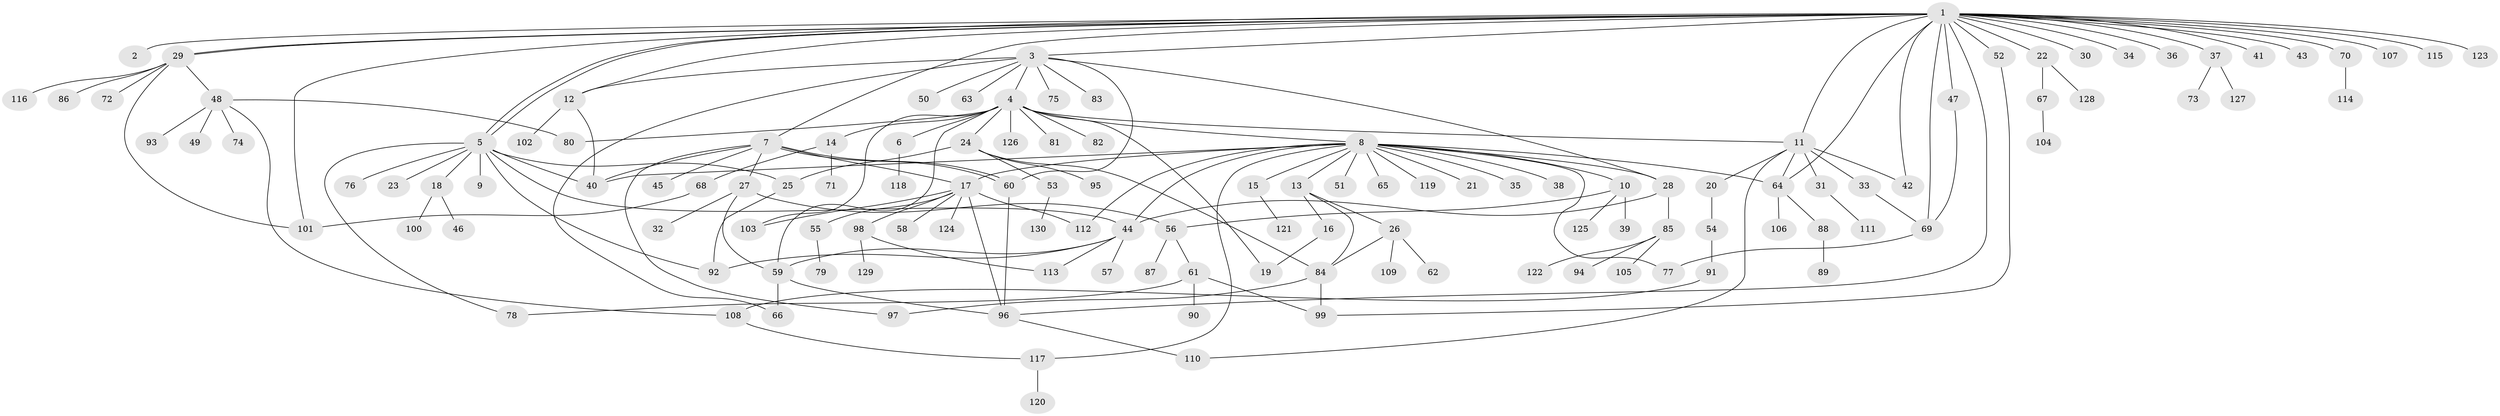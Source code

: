 // Generated by graph-tools (version 1.1) at 2025/49/03/09/25 03:49:52]
// undirected, 130 vertices, 174 edges
graph export_dot {
graph [start="1"]
  node [color=gray90,style=filled];
  1;
  2;
  3;
  4;
  5;
  6;
  7;
  8;
  9;
  10;
  11;
  12;
  13;
  14;
  15;
  16;
  17;
  18;
  19;
  20;
  21;
  22;
  23;
  24;
  25;
  26;
  27;
  28;
  29;
  30;
  31;
  32;
  33;
  34;
  35;
  36;
  37;
  38;
  39;
  40;
  41;
  42;
  43;
  44;
  45;
  46;
  47;
  48;
  49;
  50;
  51;
  52;
  53;
  54;
  55;
  56;
  57;
  58;
  59;
  60;
  61;
  62;
  63;
  64;
  65;
  66;
  67;
  68;
  69;
  70;
  71;
  72;
  73;
  74;
  75;
  76;
  77;
  78;
  79;
  80;
  81;
  82;
  83;
  84;
  85;
  86;
  87;
  88;
  89;
  90;
  91;
  92;
  93;
  94;
  95;
  96;
  97;
  98;
  99;
  100;
  101;
  102;
  103;
  104;
  105;
  106;
  107;
  108;
  109;
  110;
  111;
  112;
  113;
  114;
  115;
  116;
  117;
  118;
  119;
  120;
  121;
  122;
  123;
  124;
  125;
  126;
  127;
  128;
  129;
  130;
  1 -- 2;
  1 -- 3;
  1 -- 5;
  1 -- 5;
  1 -- 7;
  1 -- 11;
  1 -- 12;
  1 -- 22;
  1 -- 29;
  1 -- 29;
  1 -- 30;
  1 -- 34;
  1 -- 36;
  1 -- 37;
  1 -- 41;
  1 -- 42;
  1 -- 43;
  1 -- 47;
  1 -- 52;
  1 -- 64;
  1 -- 69;
  1 -- 70;
  1 -- 96;
  1 -- 101;
  1 -- 107;
  1 -- 115;
  1 -- 123;
  3 -- 4;
  3 -- 12;
  3 -- 28;
  3 -- 50;
  3 -- 60;
  3 -- 63;
  3 -- 66;
  3 -- 75;
  3 -- 83;
  4 -- 6;
  4 -- 8;
  4 -- 11;
  4 -- 14;
  4 -- 19;
  4 -- 24;
  4 -- 59;
  4 -- 80;
  4 -- 81;
  4 -- 82;
  4 -- 103;
  4 -- 126;
  5 -- 9;
  5 -- 18;
  5 -- 23;
  5 -- 25;
  5 -- 40;
  5 -- 44;
  5 -- 76;
  5 -- 78;
  5 -- 92;
  6 -- 118;
  7 -- 17;
  7 -- 27;
  7 -- 40;
  7 -- 45;
  7 -- 60;
  7 -- 60;
  7 -- 97;
  8 -- 10;
  8 -- 13;
  8 -- 15;
  8 -- 17;
  8 -- 21;
  8 -- 28;
  8 -- 35;
  8 -- 38;
  8 -- 40;
  8 -- 44;
  8 -- 51;
  8 -- 64;
  8 -- 65;
  8 -- 77;
  8 -- 112;
  8 -- 117;
  8 -- 119;
  10 -- 39;
  10 -- 56;
  10 -- 125;
  11 -- 20;
  11 -- 31;
  11 -- 33;
  11 -- 42;
  11 -- 64;
  11 -- 110;
  12 -- 40;
  12 -- 102;
  13 -- 16;
  13 -- 26;
  13 -- 84;
  14 -- 68;
  14 -- 71;
  15 -- 121;
  16 -- 19;
  17 -- 55;
  17 -- 58;
  17 -- 96;
  17 -- 98;
  17 -- 103;
  17 -- 112;
  17 -- 124;
  18 -- 46;
  18 -- 100;
  20 -- 54;
  22 -- 67;
  22 -- 128;
  24 -- 25;
  24 -- 53;
  24 -- 84;
  24 -- 95;
  25 -- 92;
  26 -- 62;
  26 -- 84;
  26 -- 109;
  27 -- 32;
  27 -- 56;
  27 -- 59;
  28 -- 44;
  28 -- 85;
  29 -- 48;
  29 -- 72;
  29 -- 86;
  29 -- 101;
  29 -- 116;
  31 -- 111;
  33 -- 69;
  37 -- 73;
  37 -- 127;
  44 -- 57;
  44 -- 59;
  44 -- 92;
  44 -- 113;
  47 -- 69;
  48 -- 49;
  48 -- 74;
  48 -- 80;
  48 -- 93;
  48 -- 108;
  52 -- 99;
  53 -- 130;
  54 -- 91;
  55 -- 79;
  56 -- 61;
  56 -- 87;
  59 -- 66;
  59 -- 96;
  60 -- 96;
  61 -- 78;
  61 -- 90;
  61 -- 99;
  64 -- 88;
  64 -- 106;
  67 -- 104;
  68 -- 101;
  69 -- 77;
  70 -- 114;
  84 -- 97;
  84 -- 99;
  85 -- 94;
  85 -- 105;
  85 -- 122;
  88 -- 89;
  91 -- 108;
  96 -- 110;
  98 -- 113;
  98 -- 129;
  108 -- 117;
  117 -- 120;
}
